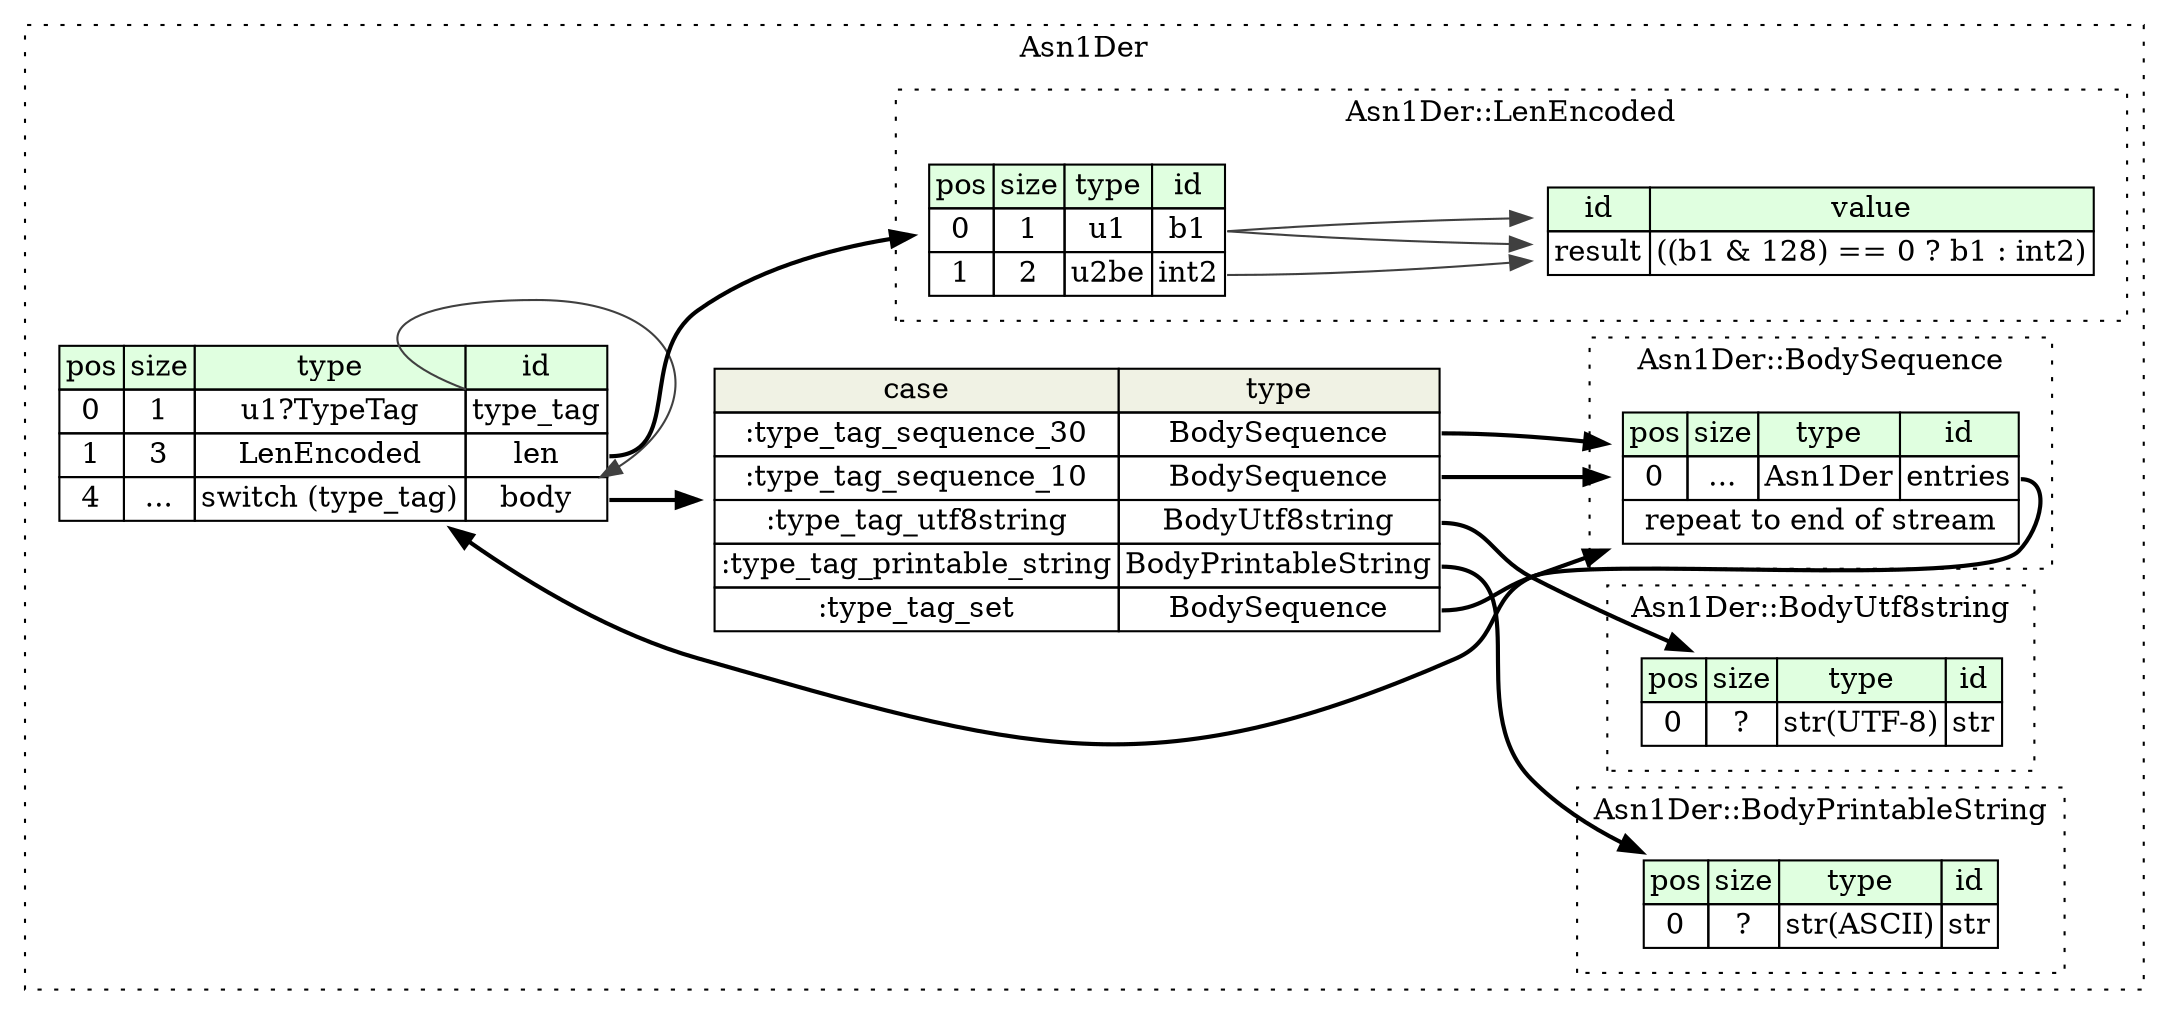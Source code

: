 digraph {
	rankdir=LR;
	node [shape=plaintext];
	subgraph cluster__asn1_der {
		label="Asn1Der";
		graph[style=dotted];

		asn1_der__seq [label=<<TABLE BORDER="0" CELLBORDER="1" CELLSPACING="0">
			<TR><TD BGCOLOR="#E0FFE0">pos</TD><TD BGCOLOR="#E0FFE0">size</TD><TD BGCOLOR="#E0FFE0">type</TD><TD BGCOLOR="#E0FFE0">id</TD></TR>
			<TR><TD PORT="type_tag_pos">0</TD><TD PORT="type_tag_size">1</TD><TD>u1?TypeTag</TD><TD PORT="type_tag_type">type_tag</TD></TR>
			<TR><TD PORT="len_pos">1</TD><TD PORT="len_size">3</TD><TD>LenEncoded</TD><TD PORT="len_type">len</TD></TR>
			<TR><TD PORT="body_pos">4</TD><TD PORT="body_size">...</TD><TD>switch (type_tag)</TD><TD PORT="body_type">body</TD></TR>
		</TABLE>>];
asn1_der__seq_body_switch [label=<<TABLE BORDER="0" CELLBORDER="1" CELLSPACING="0">
	<TR><TD BGCOLOR="#F0F2E4">case</TD><TD BGCOLOR="#F0F2E4">type</TD></TR>
	<TR><TD>:type_tag_sequence_30</TD><TD PORT="case0">BodySequence</TD></TR>
	<TR><TD>:type_tag_sequence_10</TD><TD PORT="case1">BodySequence</TD></TR>
	<TR><TD>:type_tag_utf8string</TD><TD PORT="case2">BodyUtf8string</TD></TR>
	<TR><TD>:type_tag_printable_string</TD><TD PORT="case3">BodyPrintableString</TD></TR>
	<TR><TD>:type_tag_set</TD><TD PORT="case4">BodySequence</TD></TR>
</TABLE>>];
		subgraph cluster__len_encoded {
			label="Asn1Der::LenEncoded";
			graph[style=dotted];

			len_encoded__seq [label=<<TABLE BORDER="0" CELLBORDER="1" CELLSPACING="0">
				<TR><TD BGCOLOR="#E0FFE0">pos</TD><TD BGCOLOR="#E0FFE0">size</TD><TD BGCOLOR="#E0FFE0">type</TD><TD BGCOLOR="#E0FFE0">id</TD></TR>
				<TR><TD PORT="b1_pos">0</TD><TD PORT="b1_size">1</TD><TD>u1</TD><TD PORT="b1_type">b1</TD></TR>
				<TR><TD PORT="int2_pos">1</TD><TD PORT="int2_size">2</TD><TD>u2be</TD><TD PORT="int2_type">int2</TD></TR>
			</TABLE>>];
			len_encoded__inst__result [label=<<TABLE BORDER="0" CELLBORDER="1" CELLSPACING="0">
				<TR><TD BGCOLOR="#E0FFE0">id</TD><TD BGCOLOR="#E0FFE0">value</TD></TR>
				<TR><TD>result</TD><TD>((b1 &amp; 128) == 0 ? b1 : int2)</TD></TR>
			</TABLE>>];
		}
		subgraph cluster__body_sequence {
			label="Asn1Der::BodySequence";
			graph[style=dotted];

			body_sequence__seq [label=<<TABLE BORDER="0" CELLBORDER="1" CELLSPACING="0">
				<TR><TD BGCOLOR="#E0FFE0">pos</TD><TD BGCOLOR="#E0FFE0">size</TD><TD BGCOLOR="#E0FFE0">type</TD><TD BGCOLOR="#E0FFE0">id</TD></TR>
				<TR><TD PORT="entries_pos">0</TD><TD PORT="entries_size">...</TD><TD>Asn1Der</TD><TD PORT="entries_type">entries</TD></TR>
				<TR><TD COLSPAN="4" PORT="entries__repeat">repeat to end of stream</TD></TR>
			</TABLE>>];
		}
		subgraph cluster__body_utf8string {
			label="Asn1Der::BodyUtf8string";
			graph[style=dotted];

			body_utf8string__seq [label=<<TABLE BORDER="0" CELLBORDER="1" CELLSPACING="0">
				<TR><TD BGCOLOR="#E0FFE0">pos</TD><TD BGCOLOR="#E0FFE0">size</TD><TD BGCOLOR="#E0FFE0">type</TD><TD BGCOLOR="#E0FFE0">id</TD></TR>
				<TR><TD PORT="str_pos">0</TD><TD PORT="str_size">?</TD><TD>str(UTF-8)</TD><TD PORT="str_type">str</TD></TR>
			</TABLE>>];
		}
		subgraph cluster__body_printable_string {
			label="Asn1Der::BodyPrintableString";
			graph[style=dotted];

			body_printable_string__seq [label=<<TABLE BORDER="0" CELLBORDER="1" CELLSPACING="0">
				<TR><TD BGCOLOR="#E0FFE0">pos</TD><TD BGCOLOR="#E0FFE0">size</TD><TD BGCOLOR="#E0FFE0">type</TD><TD BGCOLOR="#E0FFE0">id</TD></TR>
				<TR><TD PORT="str_pos">0</TD><TD PORT="str_size">?</TD><TD>str(ASCII)</TD><TD PORT="str_type">str</TD></TR>
			</TABLE>>];
		}
	}
	asn1_der__seq:len_type -> len_encoded__seq [style=bold];
	asn1_der__seq:body_type -> asn1_der__seq_body_switch [style=bold];
	asn1_der__seq_body_switch:case0 -> body_sequence__seq [style=bold];
	asn1_der__seq_body_switch:case1 -> body_sequence__seq [style=bold];
	asn1_der__seq_body_switch:case2 -> body_utf8string__seq [style=bold];
	asn1_der__seq_body_switch:case3 -> body_printable_string__seq [style=bold];
	asn1_der__seq_body_switch:case4 -> body_sequence__seq [style=bold];
	asn1_der__seq:type_tag_type -> asn1_der__seq:body_type [color="#404040"];
	len_encoded__seq:b1_type -> len_encoded__inst__result [color="#404040"];
	len_encoded__seq:b1_type -> len_encoded__inst__result [color="#404040"];
	len_encoded__seq:int2_type -> len_encoded__inst__result [color="#404040"];
	body_sequence__seq:entries_type -> asn1_der__seq [style=bold];
}
